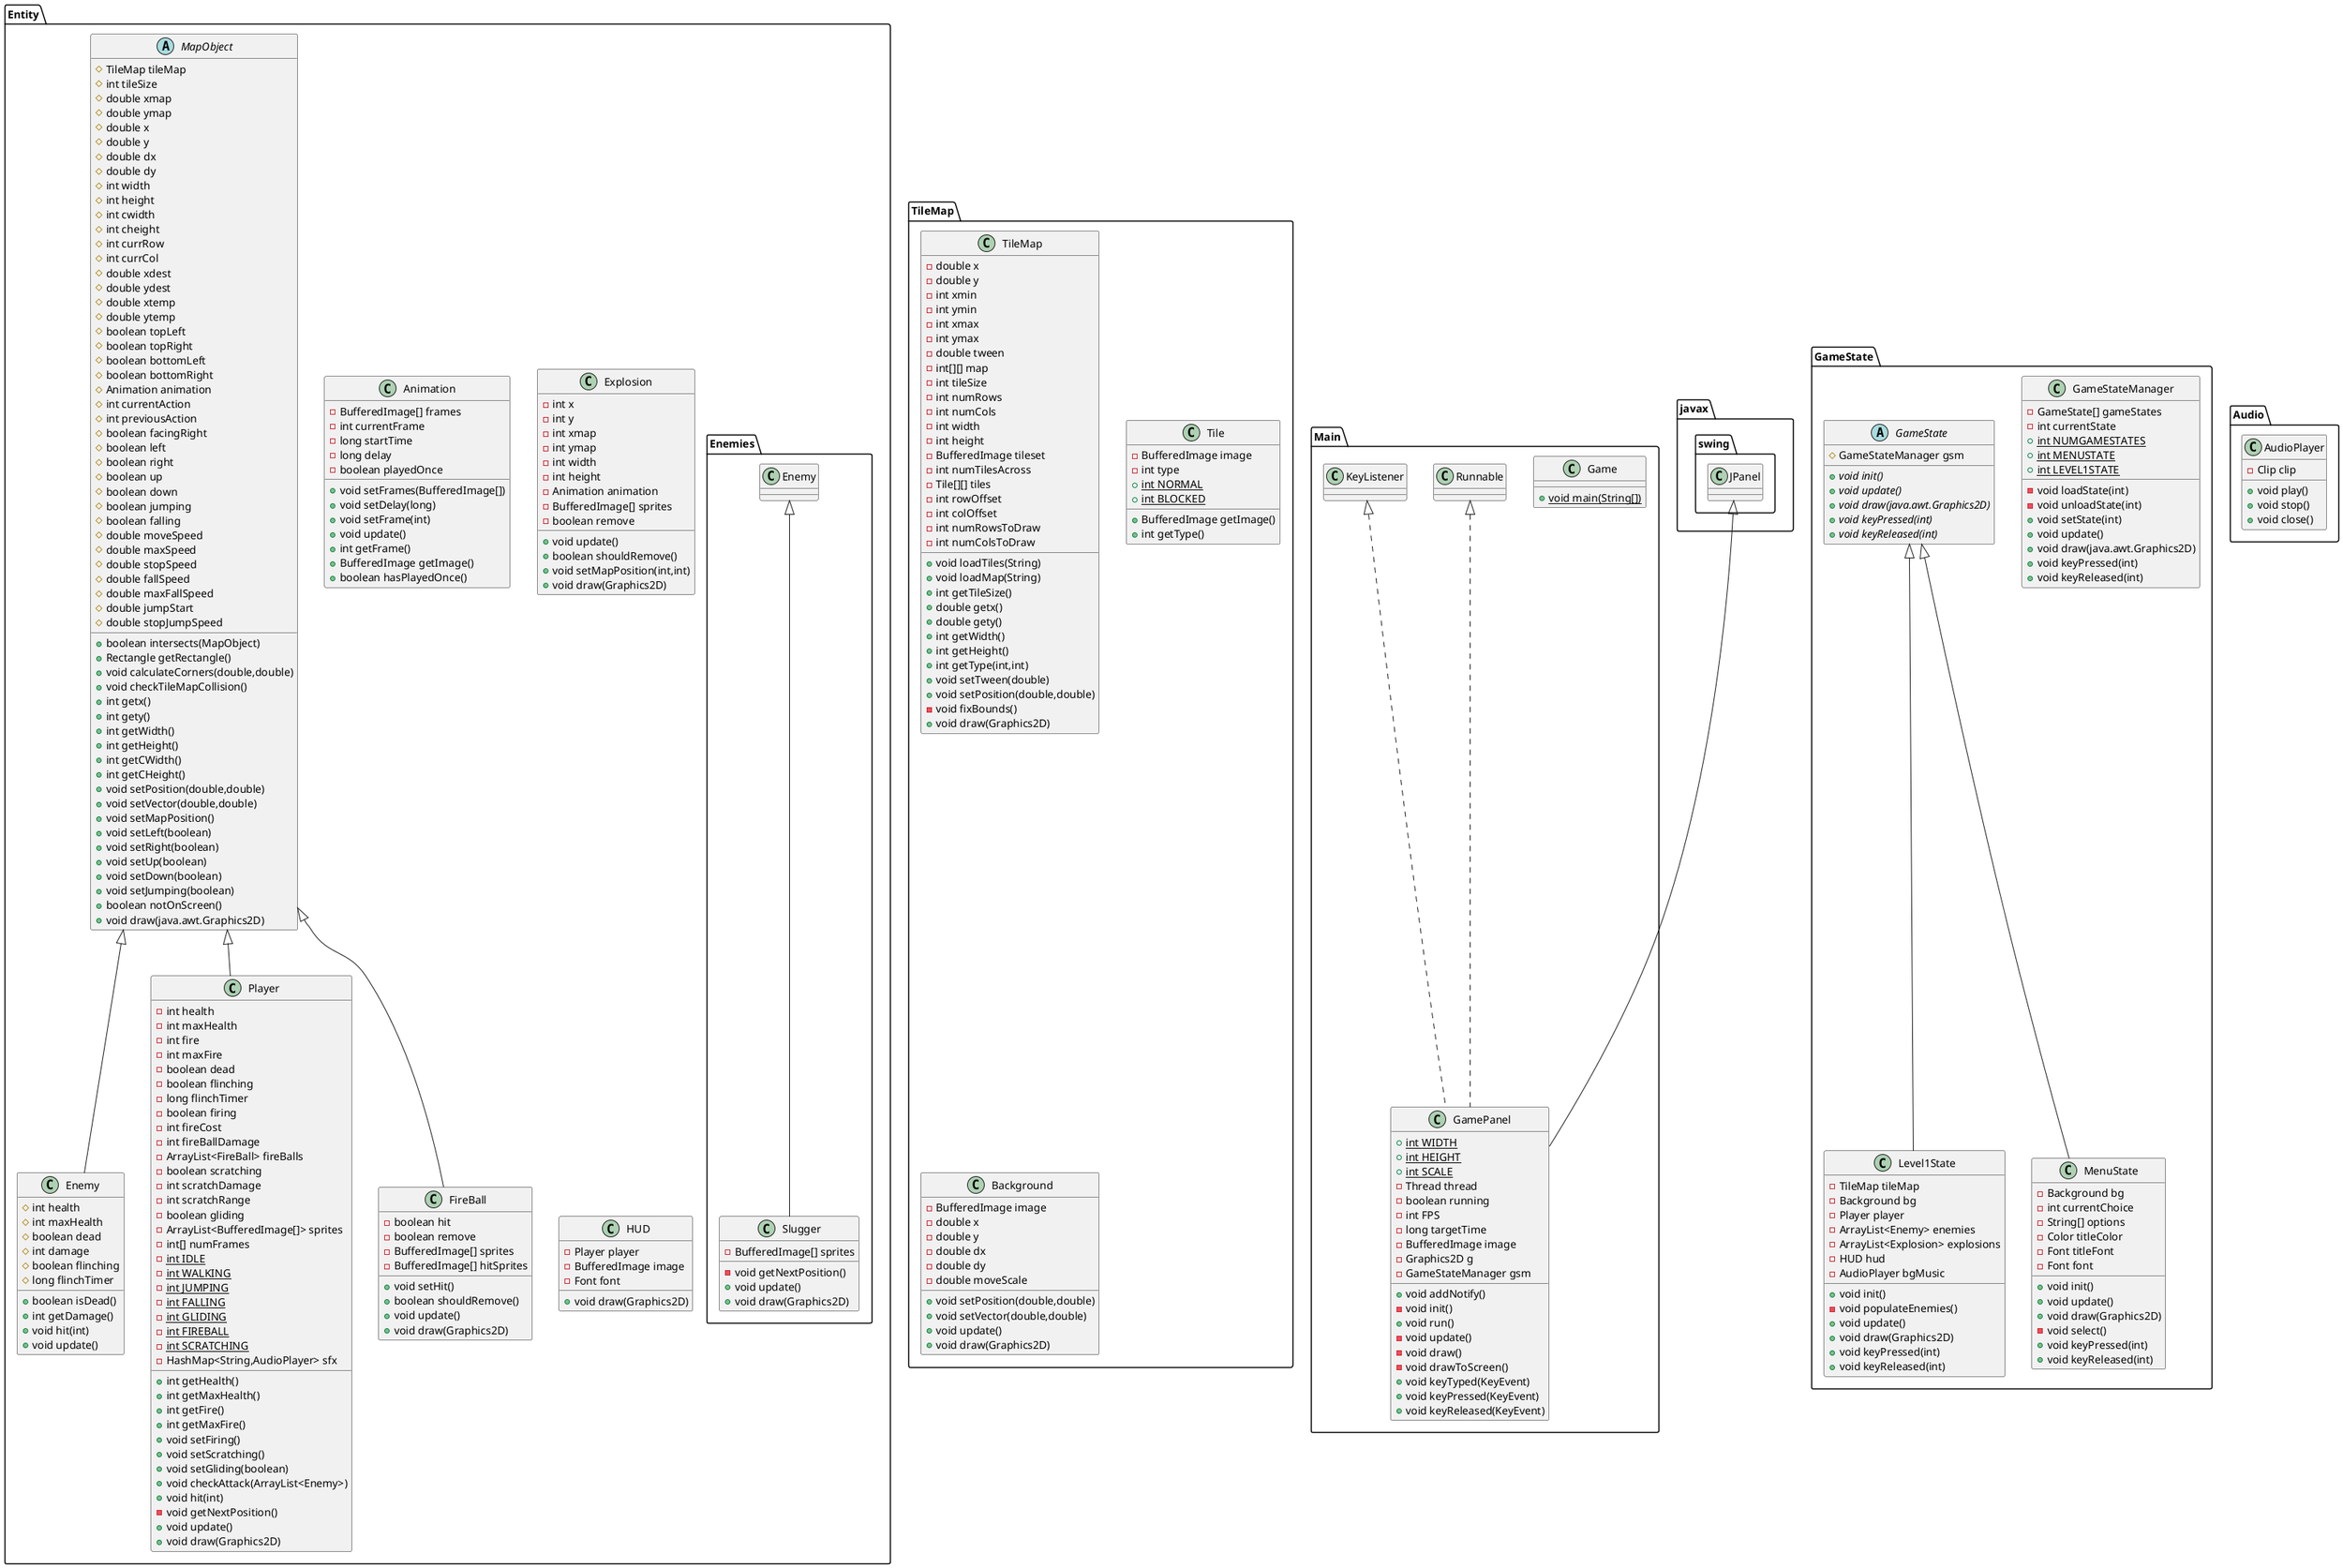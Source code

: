 @startuml
class Entity.Animation {
- BufferedImage[] frames
- int currentFrame
- long startTime
- long delay
- boolean playedOnce
+ void setFrames(BufferedImage[])
+ void setDelay(long)
+ void setFrame(int)
+ void update()
+ int getFrame()
+ BufferedImage getImage()
+ boolean hasPlayedOnce()
}


class Entity.Explosion {
- int x
- int y
- int xmap
- int ymap
- int width
- int height
- Animation animation
- BufferedImage[] sprites
- boolean remove
+ void update()
+ boolean shouldRemove()
+ void setMapPosition(int,int)
+ void draw(Graphics2D)
}


class TileMap.TileMap {
- double x
- double y
- int xmin
- int ymin
- int xmax
- int ymax
- double tween
- int[][] map
- int tileSize
- int numRows
- int numCols
- int width
- int height
- BufferedImage tileset
- int numTilesAcross
- Tile[][] tiles
- int rowOffset
- int colOffset
- int numRowsToDraw
- int numColsToDraw
+ void loadTiles(String)
+ void loadMap(String)
+ int getTileSize()
+ double getx()
+ double gety()
+ int getWidth()
+ int getHeight()
+ int getType(int,int)
+ void setTween(double)
+ void setPosition(double,double)
- void fixBounds()
+ void draw(Graphics2D)
}


class TileMap.Tile {
- BufferedImage image
- int type
+ {static} int NORMAL
+ {static} int BLOCKED
+ BufferedImage getImage()
+ int getType()
}


abstract class Entity.MapObject {
# TileMap tileMap
# int tileSize
# double xmap
# double ymap
# double x
# double y
# double dx
# double dy
# int width
# int height
# int cwidth
# int cheight
# int currRow
# int currCol
# double xdest
# double ydest
# double xtemp
# double ytemp
# boolean topLeft
# boolean topRight
# boolean bottomLeft
# boolean bottomRight
# Animation animation
# int currentAction
# int previousAction
# boolean facingRight
# boolean left
# boolean right
# boolean up
# boolean down
# boolean jumping
# boolean falling
# double moveSpeed
# double maxSpeed
# double stopSpeed
# double fallSpeed
# double maxFallSpeed
# double jumpStart
# double stopJumpSpeed
+ boolean intersects(MapObject)
+ Rectangle getRectangle()
+ void calculateCorners(double,double)
+ void checkTileMapCollision()
+ int getx()
+ int gety()
+ int getWidth()
+ int getHeight()
+ int getCWidth()
+ int getCHeight()
+ void setPosition(double,double)
+ void setVector(double,double)
+ void setMapPosition()
+ void setLeft(boolean)
+ void setRight(boolean)
+ void setUp(boolean)
+ void setDown(boolean)
+ void setJumping(boolean)
+ boolean notOnScreen()
+ void draw(java.awt.Graphics2D)
}


class Entity.Enemy {
# int health
# int maxHealth
# boolean dead
# int damage
# boolean flinching
# long flinchTimer
+ boolean isDead()
+ int getDamage()
+ void hit(int)
+ void update()
}


class Main.Game {
+ {static} void main(String[])
}

class Main.GamePanel {
+ {static} int WIDTH
+ {static} int HEIGHT
+ {static} int SCALE
- Thread thread
- boolean running
- int FPS
- long targetTime
- BufferedImage image
- Graphics2D g
- GameStateManager gsm
+ void addNotify()
- void init()
+ void run()
- void update()
- void draw()
- void drawToScreen()
+ void keyTyped(KeyEvent)
+ void keyPressed(KeyEvent)
+ void keyReleased(KeyEvent)
}


class GameState.GameStateManager {
- GameState[] gameStates
- int currentState
+ {static} int NUMGAMESTATES
+ {static} int MENUSTATE
+ {static} int LEVEL1STATE
- void loadState(int)
- void unloadState(int)
+ void setState(int)
+ void update()
+ void draw(java.awt.Graphics2D)
+ void keyPressed(int)
+ void keyReleased(int)
}


class TileMap.Background {
- BufferedImage image
- double x
- double y
- double dx
- double dy
- double moveScale
+ void setPosition(double,double)
+ void setVector(double,double)
+ void update()
+ void draw(Graphics2D)
}


class GameState.Level1State {
- TileMap tileMap
- Background bg
- Player player
- ArrayList<Enemy> enemies
- ArrayList<Explosion> explosions
- HUD hud
- AudioPlayer bgMusic
+ void init()
- void populateEnemies()
+ void update()
+ void draw(Graphics2D)
+ void keyPressed(int)
+ void keyReleased(int)
}


abstract class GameState.GameState {
# GameStateManager gsm
+ {abstract}void init()
+ {abstract}void update()
+ {abstract}void draw(java.awt.Graphics2D)
+ {abstract}void keyPressed(int)
+ {abstract}void keyReleased(int)
}


class Entity.Enemies.Slugger {
- BufferedImage[] sprites
- void getNextPosition()
+ void update()
+ void draw(Graphics2D)
}


class Entity.HUD {
- Player player
- BufferedImage image
- Font font
+ void draw(Graphics2D)
}


class Entity.Player {
- int health
- int maxHealth
- int fire
- int maxFire
- boolean dead
- boolean flinching
- long flinchTimer
- boolean firing
- int fireCost
- int fireBallDamage
- ArrayList<FireBall> fireBalls
- boolean scratching
- int scratchDamage
- int scratchRange
- boolean gliding
- ArrayList<BufferedImage[]> sprites
- int[] numFrames
- {static} int IDLE
- {static} int WALKING
- {static} int JUMPING
- {static} int FALLING
- {static} int GLIDING
- {static} int FIREBALL
- {static} int SCRATCHING
- HashMap<String,AudioPlayer> sfx
+ int getHealth()
+ int getMaxHealth()
+ int getFire()
+ int getMaxFire()
+ void setFiring()
+ void setScratching()
+ void setGliding(boolean)
+ void checkAttack(ArrayList<Enemy>)
+ void hit(int)
- void getNextPosition()
+ void update()
+ void draw(Graphics2D)
}


class Audio.AudioPlayer {
- Clip clip
+ void play()
+ void stop()
+ void close()
}


class GameState.MenuState {
- Background bg
- int currentChoice
- String[] options
- Color titleColor
- Font titleFont
- Font font
+ void init()
+ void update()
+ void draw(Graphics2D)
- void select()
+ void keyPressed(int)
+ void keyReleased(int)
}


class Entity.FireBall {
- boolean hit
- boolean remove
- BufferedImage[] sprites
- BufferedImage[] hitSprites
+ void setHit()
+ boolean shouldRemove()
+ void update()
+ void draw(Graphics2D)
}




Entity.MapObject <|-- Entity.Enemy
Main.Runnable <|.. Main.GamePanel
Main.KeyListener <|.. Main.GamePanel
javax.swing.JPanel <|-- Main.GamePanel
GameState.GameState <|-- GameState.Level1State
Entity.Enemies.Enemy <|-- Entity.Enemies.Slugger
Entity.MapObject <|-- Entity.Player
GameState.GameState <|-- GameState.MenuState
Entity.MapObject <|-- Entity.FireBall
@enduml